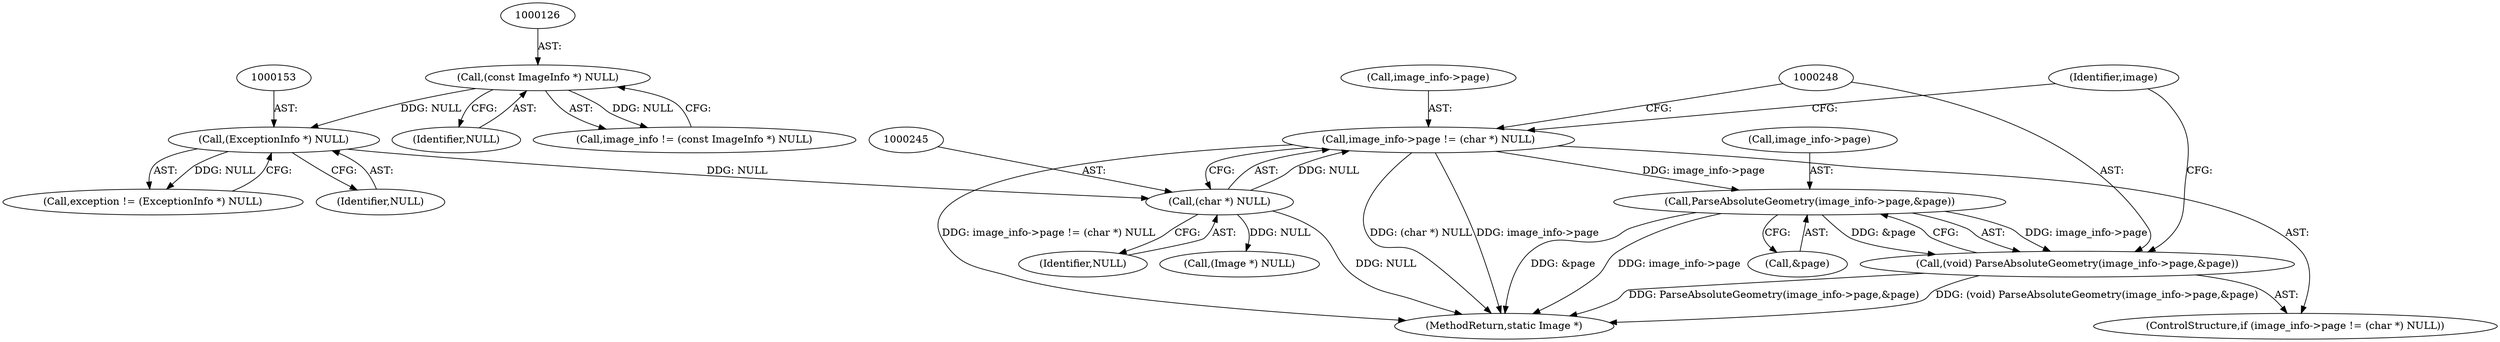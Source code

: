 digraph "0_ImageMagick_f6e9d0d9955e85bdd7540b251cd50d598dacc5e6_66@pointer" {
"1000249" [label="(Call,ParseAbsoluteGeometry(image_info->page,&page))"];
"1000240" [label="(Call,image_info->page != (char *) NULL)"];
"1000244" [label="(Call,(char *) NULL)"];
"1000152" [label="(Call,(ExceptionInfo *) NULL)"];
"1000125" [label="(Call,(const ImageInfo *) NULL)"];
"1000247" [label="(Call,(void) ParseAbsoluteGeometry(image_info->page,&page))"];
"1000150" [label="(Call,exception != (ExceptionInfo *) NULL)"];
"1000250" [label="(Call,image_info->page)"];
"1000339" [label="(Call,(Image *) NULL)"];
"1000253" [label="(Call,&page)"];
"1000152" [label="(Call,(ExceptionInfo *) NULL)"];
"1000127" [label="(Identifier,NULL)"];
"1000241" [label="(Call,image_info->page)"];
"1000125" [label="(Call,(const ImageInfo *) NULL)"];
"1000257" [label="(Identifier,image)"];
"1000249" [label="(Call,ParseAbsoluteGeometry(image_info->page,&page))"];
"1000247" [label="(Call,(void) ParseAbsoluteGeometry(image_info->page,&page))"];
"1000123" [label="(Call,image_info != (const ImageInfo *) NULL)"];
"1000246" [label="(Identifier,NULL)"];
"1000240" [label="(Call,image_info->page != (char *) NULL)"];
"1000154" [label="(Identifier,NULL)"];
"1000244" [label="(Call,(char *) NULL)"];
"1000239" [label="(ControlStructure,if (image_info->page != (char *) NULL))"];
"1000770" [label="(MethodReturn,static Image *)"];
"1000249" -> "1000247"  [label="AST: "];
"1000249" -> "1000253"  [label="CFG: "];
"1000250" -> "1000249"  [label="AST: "];
"1000253" -> "1000249"  [label="AST: "];
"1000247" -> "1000249"  [label="CFG: "];
"1000249" -> "1000770"  [label="DDG: &page"];
"1000249" -> "1000770"  [label="DDG: image_info->page"];
"1000249" -> "1000247"  [label="DDG: image_info->page"];
"1000249" -> "1000247"  [label="DDG: &page"];
"1000240" -> "1000249"  [label="DDG: image_info->page"];
"1000240" -> "1000239"  [label="AST: "];
"1000240" -> "1000244"  [label="CFG: "];
"1000241" -> "1000240"  [label="AST: "];
"1000244" -> "1000240"  [label="AST: "];
"1000248" -> "1000240"  [label="CFG: "];
"1000257" -> "1000240"  [label="CFG: "];
"1000240" -> "1000770"  [label="DDG: image_info->page != (char *) NULL"];
"1000240" -> "1000770"  [label="DDG: (char *) NULL"];
"1000240" -> "1000770"  [label="DDG: image_info->page"];
"1000244" -> "1000240"  [label="DDG: NULL"];
"1000244" -> "1000246"  [label="CFG: "];
"1000245" -> "1000244"  [label="AST: "];
"1000246" -> "1000244"  [label="AST: "];
"1000244" -> "1000770"  [label="DDG: NULL"];
"1000152" -> "1000244"  [label="DDG: NULL"];
"1000244" -> "1000339"  [label="DDG: NULL"];
"1000152" -> "1000150"  [label="AST: "];
"1000152" -> "1000154"  [label="CFG: "];
"1000153" -> "1000152"  [label="AST: "];
"1000154" -> "1000152"  [label="AST: "];
"1000150" -> "1000152"  [label="CFG: "];
"1000152" -> "1000150"  [label="DDG: NULL"];
"1000125" -> "1000152"  [label="DDG: NULL"];
"1000125" -> "1000123"  [label="AST: "];
"1000125" -> "1000127"  [label="CFG: "];
"1000126" -> "1000125"  [label="AST: "];
"1000127" -> "1000125"  [label="AST: "];
"1000123" -> "1000125"  [label="CFG: "];
"1000125" -> "1000123"  [label="DDG: NULL"];
"1000247" -> "1000239"  [label="AST: "];
"1000248" -> "1000247"  [label="AST: "];
"1000257" -> "1000247"  [label="CFG: "];
"1000247" -> "1000770"  [label="DDG: (void) ParseAbsoluteGeometry(image_info->page,&page)"];
"1000247" -> "1000770"  [label="DDG: ParseAbsoluteGeometry(image_info->page,&page)"];
}
